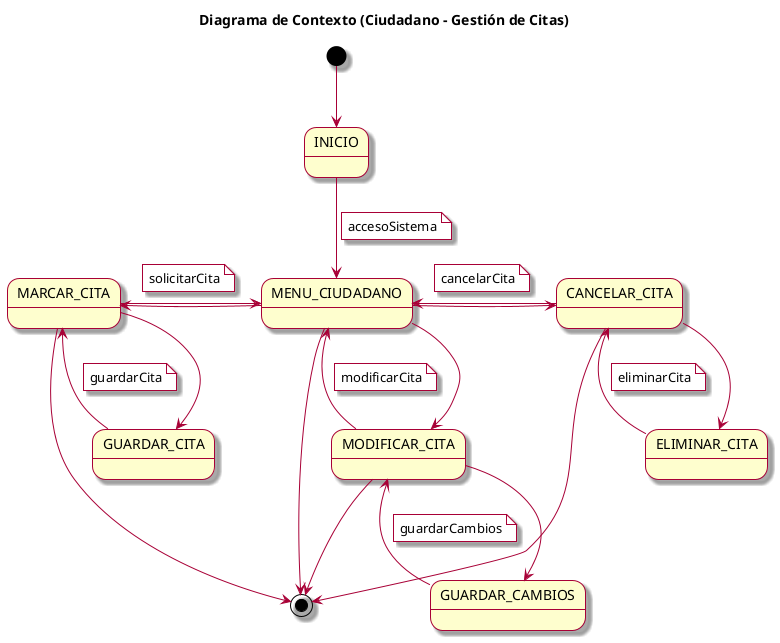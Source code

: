 @startuml Diagrama de Contexto (Ciudadano - Gestión de Citas)

skin rose
skinparam note{
  BackgroundColor white
}
title Diagrama de Contexto (Ciudadano - Gestión de Citas)

[*] --> INICIO

INICIO -d-> MENU_CIUDADANO
note on link: accesoSistema

MENU_CIUDADANO -l-> MARCAR_CITA
MARCAR_CITA -r-> MENU_CIUDADANO
note on link: solicitarCita

MARCAR_CITA -d-> GUARDAR_CITA
GUARDAR_CITA -u-> MARCAR_CITA
note on link: guardarCita

MENU_CIUDADANO -d-> MODIFICAR_CITA
MODIFICAR_CITA -u-> MENU_CIUDADANO
note on link: modificarCita

MODIFICAR_CITA -d-> GUARDAR_CAMBIOS
GUARDAR_CAMBIOS -u-> MODIFICAR_CITA
note on link: guardarCambios

MENU_CIUDADANO -r-> CANCELAR_CITA
CANCELAR_CITA -l-> MENU_CIUDADANO
note on link: cancelarCita

CANCELAR_CITA -d-> ELIMINAR_CITA
ELIMINAR_CITA -u-> CANCELAR_CITA
note on link: eliminarCita

MENU_CIUDADANO -d-> [*]

MARCAR_CITA --> [*]
MODIFICAR_CITA --> [*]
CANCELAR_CITA --> [*]

@enduml
